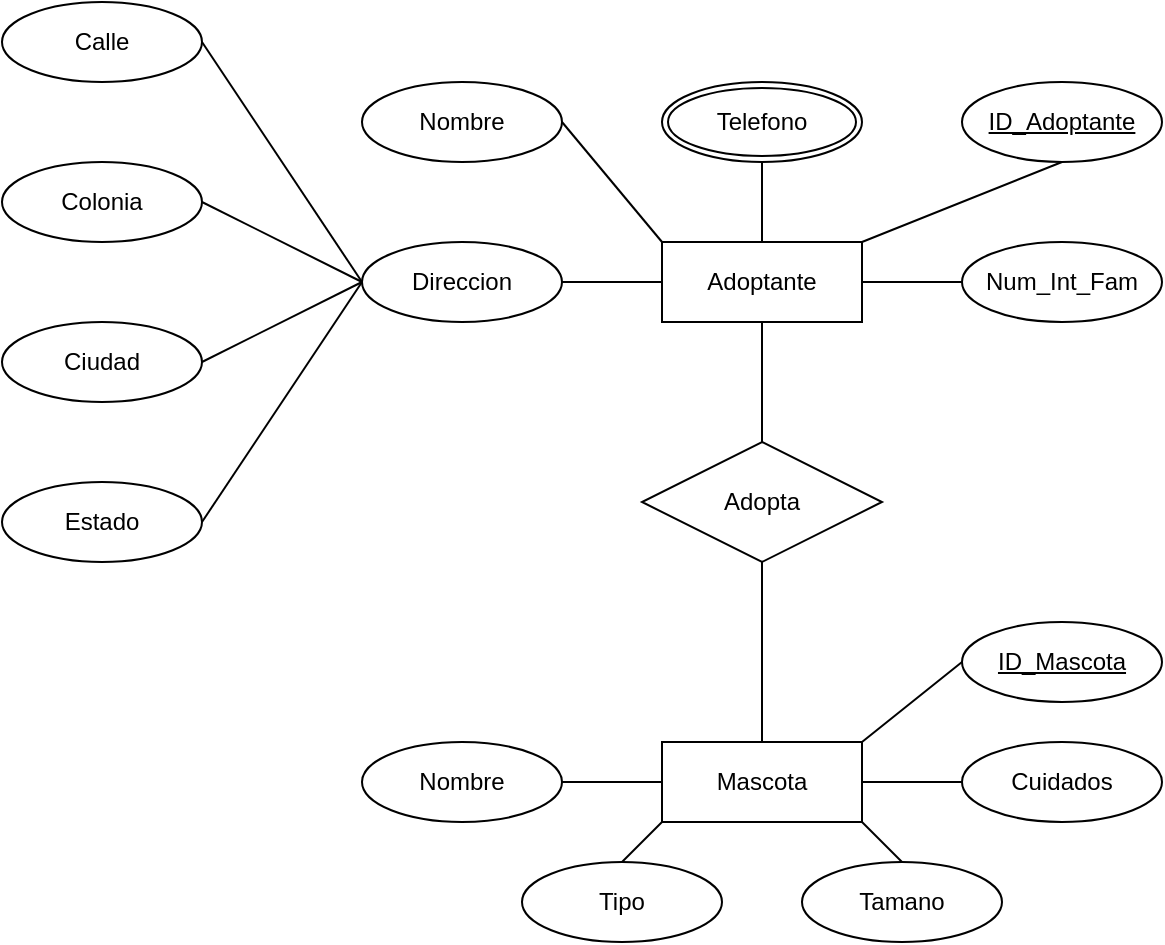<mxfile version="24.4.4" type="github">
  <diagram name="Page-1" id="q4QkHclr9eZNTrMMOFlM">
    <mxGraphModel dx="1434" dy="789" grid="1" gridSize="10" guides="1" tooltips="1" connect="1" arrows="1" fold="1" page="1" pageScale="1" pageWidth="850" pageHeight="1100" math="0" shadow="0">
      <root>
        <mxCell id="0" />
        <mxCell id="1" parent="0" />
        <mxCell id="ixZaTGyYSH2RRAOYsVO9-1" value="Adoptante" style="whiteSpace=wrap;html=1;align=center;" vertex="1" parent="1">
          <mxGeometry x="390" y="160" width="100" height="40" as="geometry" />
        </mxCell>
        <mxCell id="ixZaTGyYSH2RRAOYsVO9-3" value="Direccion" style="ellipse;whiteSpace=wrap;html=1;align=center;" vertex="1" parent="1">
          <mxGeometry x="240" y="160" width="100" height="40" as="geometry" />
        </mxCell>
        <mxCell id="ixZaTGyYSH2RRAOYsVO9-4" value="Calle" style="ellipse;whiteSpace=wrap;html=1;align=center;" vertex="1" parent="1">
          <mxGeometry x="60" y="40" width="100" height="40" as="geometry" />
        </mxCell>
        <mxCell id="ixZaTGyYSH2RRAOYsVO9-5" value="Colonia" style="ellipse;whiteSpace=wrap;html=1;align=center;" vertex="1" parent="1">
          <mxGeometry x="60" y="120" width="100" height="40" as="geometry" />
        </mxCell>
        <mxCell id="ixZaTGyYSH2RRAOYsVO9-6" value="Ciudad" style="ellipse;whiteSpace=wrap;html=1;align=center;" vertex="1" parent="1">
          <mxGeometry x="60" y="200" width="100" height="40" as="geometry" />
        </mxCell>
        <mxCell id="ixZaTGyYSH2RRAOYsVO9-7" value="Estado" style="ellipse;whiteSpace=wrap;html=1;align=center;" vertex="1" parent="1">
          <mxGeometry x="60" y="280" width="100" height="40" as="geometry" />
        </mxCell>
        <mxCell id="ixZaTGyYSH2RRAOYsVO9-16" value="Nombre" style="ellipse;whiteSpace=wrap;html=1;align=center;" vertex="1" parent="1">
          <mxGeometry x="240" y="80" width="100" height="40" as="geometry" />
        </mxCell>
        <mxCell id="ixZaTGyYSH2RRAOYsVO9-17" value="Telefono" style="ellipse;shape=doubleEllipse;margin=3;whiteSpace=wrap;html=1;align=center;" vertex="1" parent="1">
          <mxGeometry x="390" y="80" width="100" height="40" as="geometry" />
        </mxCell>
        <mxCell id="ixZaTGyYSH2RRAOYsVO9-18" value="ID_Adoptante" style="ellipse;whiteSpace=wrap;html=1;align=center;fontStyle=4;" vertex="1" parent="1">
          <mxGeometry x="540" y="80" width="100" height="40" as="geometry" />
        </mxCell>
        <mxCell id="ixZaTGyYSH2RRAOYsVO9-19" value="Num_Int_Fam" style="ellipse;whiteSpace=wrap;html=1;align=center;" vertex="1" parent="1">
          <mxGeometry x="540" y="160" width="100" height="40" as="geometry" />
        </mxCell>
        <mxCell id="ixZaTGyYSH2RRAOYsVO9-35" value="Mascota" style="whiteSpace=wrap;html=1;align=center;" vertex="1" parent="1">
          <mxGeometry x="390" y="410" width="100" height="40" as="geometry" />
        </mxCell>
        <mxCell id="ixZaTGyYSH2RRAOYsVO9-36" value="Cuidados" style="ellipse;whiteSpace=wrap;html=1;align=center;" vertex="1" parent="1">
          <mxGeometry x="540" y="410" width="100" height="40" as="geometry" />
        </mxCell>
        <mxCell id="ixZaTGyYSH2RRAOYsVO9-37" value="Nombre" style="ellipse;whiteSpace=wrap;html=1;align=center;" vertex="1" parent="1">
          <mxGeometry x="240" y="410" width="100" height="40" as="geometry" />
        </mxCell>
        <mxCell id="ixZaTGyYSH2RRAOYsVO9-38" value="Tipo" style="ellipse;whiteSpace=wrap;html=1;align=center;" vertex="1" parent="1">
          <mxGeometry x="320" y="470" width="100" height="40" as="geometry" />
        </mxCell>
        <mxCell id="ixZaTGyYSH2RRAOYsVO9-39" value="Tamano" style="ellipse;whiteSpace=wrap;html=1;align=center;" vertex="1" parent="1">
          <mxGeometry x="460" y="470" width="100" height="40" as="geometry" />
        </mxCell>
        <mxCell id="ixZaTGyYSH2RRAOYsVO9-48" value="ID_Mascota" style="ellipse;whiteSpace=wrap;html=1;align=center;fontStyle=4;" vertex="1" parent="1">
          <mxGeometry x="540" y="350" width="100" height="40" as="geometry" />
        </mxCell>
        <mxCell id="ixZaTGyYSH2RRAOYsVO9-50" value="Adopta" style="shape=rhombus;perimeter=rhombusPerimeter;whiteSpace=wrap;html=1;align=center;" vertex="1" parent="1">
          <mxGeometry x="380" y="260" width="120" height="60" as="geometry" />
        </mxCell>
        <mxCell id="ixZaTGyYSH2RRAOYsVO9-51" value="" style="endArrow=none;html=1;rounded=0;exitX=0.5;exitY=1;exitDx=0;exitDy=0;" edge="1" parent="1" source="ixZaTGyYSH2RRAOYsVO9-1">
          <mxGeometry relative="1" as="geometry">
            <mxPoint x="280" y="260" as="sourcePoint" />
            <mxPoint x="440" y="260" as="targetPoint" />
          </mxGeometry>
        </mxCell>
        <mxCell id="ixZaTGyYSH2RRAOYsVO9-52" value="" style="endArrow=none;html=1;rounded=0;exitX=0.5;exitY=1;exitDx=0;exitDy=0;entryX=0.5;entryY=0;entryDx=0;entryDy=0;" edge="1" parent="1" source="ixZaTGyYSH2RRAOYsVO9-50" target="ixZaTGyYSH2RRAOYsVO9-35">
          <mxGeometry relative="1" as="geometry">
            <mxPoint x="340" y="410" as="sourcePoint" />
            <mxPoint x="500" y="410" as="targetPoint" />
          </mxGeometry>
        </mxCell>
        <mxCell id="ixZaTGyYSH2RRAOYsVO9-53" value="" style="endArrow=none;html=1;rounded=0;entryX=0;entryY=0.5;entryDx=0;entryDy=0;exitX=1;exitY=0;exitDx=0;exitDy=0;" edge="1" parent="1" source="ixZaTGyYSH2RRAOYsVO9-35" target="ixZaTGyYSH2RRAOYsVO9-48">
          <mxGeometry relative="1" as="geometry">
            <mxPoint x="340" y="410" as="sourcePoint" />
            <mxPoint x="500" y="410" as="targetPoint" />
          </mxGeometry>
        </mxCell>
        <mxCell id="ixZaTGyYSH2RRAOYsVO9-54" value="" style="endArrow=none;html=1;rounded=0;exitX=1;exitY=0.5;exitDx=0;exitDy=0;entryX=0;entryY=0.5;entryDx=0;entryDy=0;" edge="1" parent="1" source="ixZaTGyYSH2RRAOYsVO9-37" target="ixZaTGyYSH2RRAOYsVO9-35">
          <mxGeometry relative="1" as="geometry">
            <mxPoint x="340" y="410" as="sourcePoint" />
            <mxPoint x="500" y="410" as="targetPoint" />
          </mxGeometry>
        </mxCell>
        <mxCell id="ixZaTGyYSH2RRAOYsVO9-55" value="" style="endArrow=none;html=1;rounded=0;exitX=0.5;exitY=0;exitDx=0;exitDy=0;entryX=0;entryY=1;entryDx=0;entryDy=0;" edge="1" parent="1" source="ixZaTGyYSH2RRAOYsVO9-38" target="ixZaTGyYSH2RRAOYsVO9-35">
          <mxGeometry relative="1" as="geometry">
            <mxPoint x="340" y="410" as="sourcePoint" />
            <mxPoint x="500" y="410" as="targetPoint" />
          </mxGeometry>
        </mxCell>
        <mxCell id="ixZaTGyYSH2RRAOYsVO9-56" value="" style="endArrow=none;html=1;rounded=0;entryX=0.5;entryY=0;entryDx=0;entryDy=0;exitX=1;exitY=1;exitDx=0;exitDy=0;" edge="1" parent="1" source="ixZaTGyYSH2RRAOYsVO9-35" target="ixZaTGyYSH2RRAOYsVO9-39">
          <mxGeometry relative="1" as="geometry">
            <mxPoint x="340" y="410" as="sourcePoint" />
            <mxPoint x="500" y="410" as="targetPoint" />
          </mxGeometry>
        </mxCell>
        <mxCell id="ixZaTGyYSH2RRAOYsVO9-57" value="" style="endArrow=none;html=1;rounded=0;entryX=0;entryY=0.5;entryDx=0;entryDy=0;exitX=1;exitY=0.5;exitDx=0;exitDy=0;" edge="1" parent="1" source="ixZaTGyYSH2RRAOYsVO9-35" target="ixZaTGyYSH2RRAOYsVO9-36">
          <mxGeometry relative="1" as="geometry">
            <mxPoint x="340" y="410" as="sourcePoint" />
            <mxPoint x="500" y="410" as="targetPoint" />
          </mxGeometry>
        </mxCell>
        <mxCell id="ixZaTGyYSH2RRAOYsVO9-58" value="" style="endArrow=none;html=1;rounded=0;exitX=1;exitY=0.5;exitDx=0;exitDy=0;entryX=0;entryY=0;entryDx=0;entryDy=0;" edge="1" parent="1" source="ixZaTGyYSH2RRAOYsVO9-16" target="ixZaTGyYSH2RRAOYsVO9-1">
          <mxGeometry relative="1" as="geometry">
            <mxPoint x="340" y="410" as="sourcePoint" />
            <mxPoint x="500" y="410" as="targetPoint" />
          </mxGeometry>
        </mxCell>
        <mxCell id="ixZaTGyYSH2RRAOYsVO9-59" value="" style="endArrow=none;html=1;rounded=0;exitX=1;exitY=0.5;exitDx=0;exitDy=0;entryX=0;entryY=0.5;entryDx=0;entryDy=0;" edge="1" parent="1" source="ixZaTGyYSH2RRAOYsVO9-3" target="ixZaTGyYSH2RRAOYsVO9-1">
          <mxGeometry relative="1" as="geometry">
            <mxPoint x="340" y="410" as="sourcePoint" />
            <mxPoint x="500" y="410" as="targetPoint" />
          </mxGeometry>
        </mxCell>
        <mxCell id="ixZaTGyYSH2RRAOYsVO9-60" value="" style="endArrow=none;html=1;rounded=0;exitX=0.5;exitY=1;exitDx=0;exitDy=0;entryX=0.5;entryY=0;entryDx=0;entryDy=0;" edge="1" parent="1" source="ixZaTGyYSH2RRAOYsVO9-17" target="ixZaTGyYSH2RRAOYsVO9-1">
          <mxGeometry relative="1" as="geometry">
            <mxPoint x="340" y="410" as="sourcePoint" />
            <mxPoint x="500" y="410" as="targetPoint" />
          </mxGeometry>
        </mxCell>
        <mxCell id="ixZaTGyYSH2RRAOYsVO9-61" value="" style="endArrow=none;html=1;rounded=0;entryX=0;entryY=0.5;entryDx=0;entryDy=0;exitX=1;exitY=0.5;exitDx=0;exitDy=0;" edge="1" parent="1" source="ixZaTGyYSH2RRAOYsVO9-1" target="ixZaTGyYSH2RRAOYsVO9-19">
          <mxGeometry relative="1" as="geometry">
            <mxPoint x="340" y="410" as="sourcePoint" />
            <mxPoint x="500" y="410" as="targetPoint" />
          </mxGeometry>
        </mxCell>
        <mxCell id="ixZaTGyYSH2RRAOYsVO9-62" value="" style="endArrow=none;html=1;rounded=0;entryX=0.5;entryY=1;entryDx=0;entryDy=0;exitX=1;exitY=0;exitDx=0;exitDy=0;" edge="1" parent="1" source="ixZaTGyYSH2RRAOYsVO9-1" target="ixZaTGyYSH2RRAOYsVO9-18">
          <mxGeometry relative="1" as="geometry">
            <mxPoint x="340" y="410" as="sourcePoint" />
            <mxPoint x="500" y="410" as="targetPoint" />
          </mxGeometry>
        </mxCell>
        <mxCell id="ixZaTGyYSH2RRAOYsVO9-63" value="" style="endArrow=none;html=1;rounded=0;exitX=1;exitY=0.5;exitDx=0;exitDy=0;entryX=0;entryY=0.5;entryDx=0;entryDy=0;" edge="1" parent="1" source="ixZaTGyYSH2RRAOYsVO9-4" target="ixZaTGyYSH2RRAOYsVO9-3">
          <mxGeometry relative="1" as="geometry">
            <mxPoint x="340" y="410" as="sourcePoint" />
            <mxPoint x="500" y="410" as="targetPoint" />
          </mxGeometry>
        </mxCell>
        <mxCell id="ixZaTGyYSH2RRAOYsVO9-64" value="" style="endArrow=none;html=1;rounded=0;exitX=1;exitY=0.5;exitDx=0;exitDy=0;entryX=0;entryY=0.5;entryDx=0;entryDy=0;" edge="1" parent="1" source="ixZaTGyYSH2RRAOYsVO9-5" target="ixZaTGyYSH2RRAOYsVO9-3">
          <mxGeometry relative="1" as="geometry">
            <mxPoint x="340" y="410" as="sourcePoint" />
            <mxPoint x="500" y="410" as="targetPoint" />
          </mxGeometry>
        </mxCell>
        <mxCell id="ixZaTGyYSH2RRAOYsVO9-65" value="" style="endArrow=none;html=1;rounded=0;exitX=1;exitY=0.5;exitDx=0;exitDy=0;entryX=0;entryY=0.5;entryDx=0;entryDy=0;" edge="1" parent="1" source="ixZaTGyYSH2RRAOYsVO9-6" target="ixZaTGyYSH2RRAOYsVO9-3">
          <mxGeometry relative="1" as="geometry">
            <mxPoint x="340" y="410" as="sourcePoint" />
            <mxPoint x="500" y="410" as="targetPoint" />
          </mxGeometry>
        </mxCell>
        <mxCell id="ixZaTGyYSH2RRAOYsVO9-66" value="" style="endArrow=none;html=1;rounded=0;exitX=1;exitY=0.5;exitDx=0;exitDy=0;entryX=0;entryY=0.5;entryDx=0;entryDy=0;" edge="1" parent="1" source="ixZaTGyYSH2RRAOYsVO9-7" target="ixZaTGyYSH2RRAOYsVO9-3">
          <mxGeometry relative="1" as="geometry">
            <mxPoint x="340" y="410" as="sourcePoint" />
            <mxPoint x="500" y="410" as="targetPoint" />
          </mxGeometry>
        </mxCell>
      </root>
    </mxGraphModel>
  </diagram>
</mxfile>
